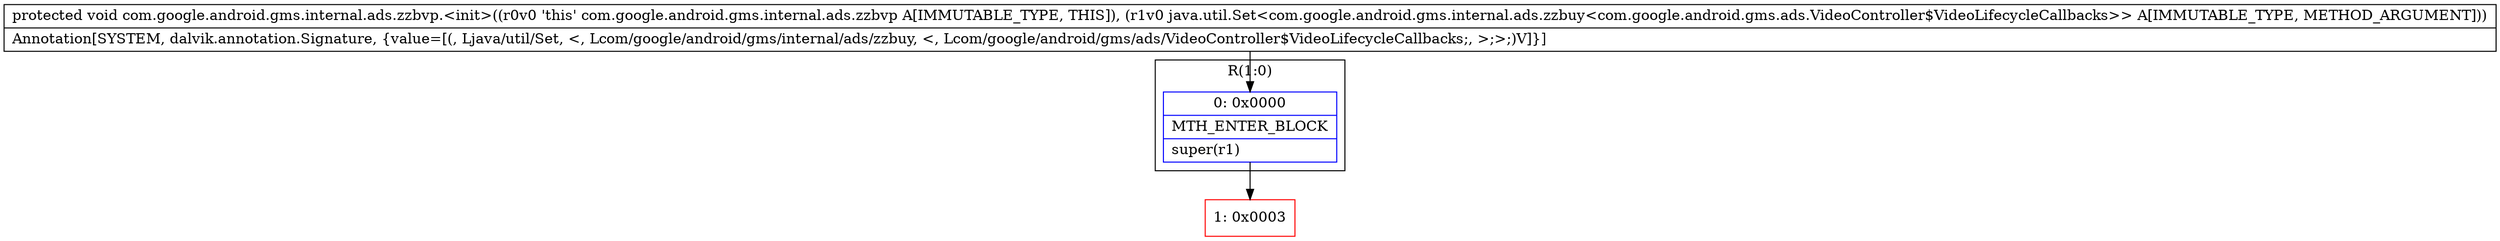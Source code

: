 digraph "CFG forcom.google.android.gms.internal.ads.zzbvp.\<init\>(Ljava\/util\/Set;)V" {
subgraph cluster_Region_2043459144 {
label = "R(1:0)";
node [shape=record,color=blue];
Node_0 [shape=record,label="{0\:\ 0x0000|MTH_ENTER_BLOCK\l|super(r1)\l}"];
}
Node_1 [shape=record,color=red,label="{1\:\ 0x0003}"];
MethodNode[shape=record,label="{protected void com.google.android.gms.internal.ads.zzbvp.\<init\>((r0v0 'this' com.google.android.gms.internal.ads.zzbvp A[IMMUTABLE_TYPE, THIS]), (r1v0 java.util.Set\<com.google.android.gms.internal.ads.zzbuy\<com.google.android.gms.ads.VideoController$VideoLifecycleCallbacks\>\> A[IMMUTABLE_TYPE, METHOD_ARGUMENT]))  | Annotation[SYSTEM, dalvik.annotation.Signature, \{value=[(, Ljava\/util\/Set, \<, Lcom\/google\/android\/gms\/internal\/ads\/zzbuy, \<, Lcom\/google\/android\/gms\/ads\/VideoController$VideoLifecycleCallbacks;, \>;\>;)V]\}]\l}"];
MethodNode -> Node_0;
Node_0 -> Node_1;
}

